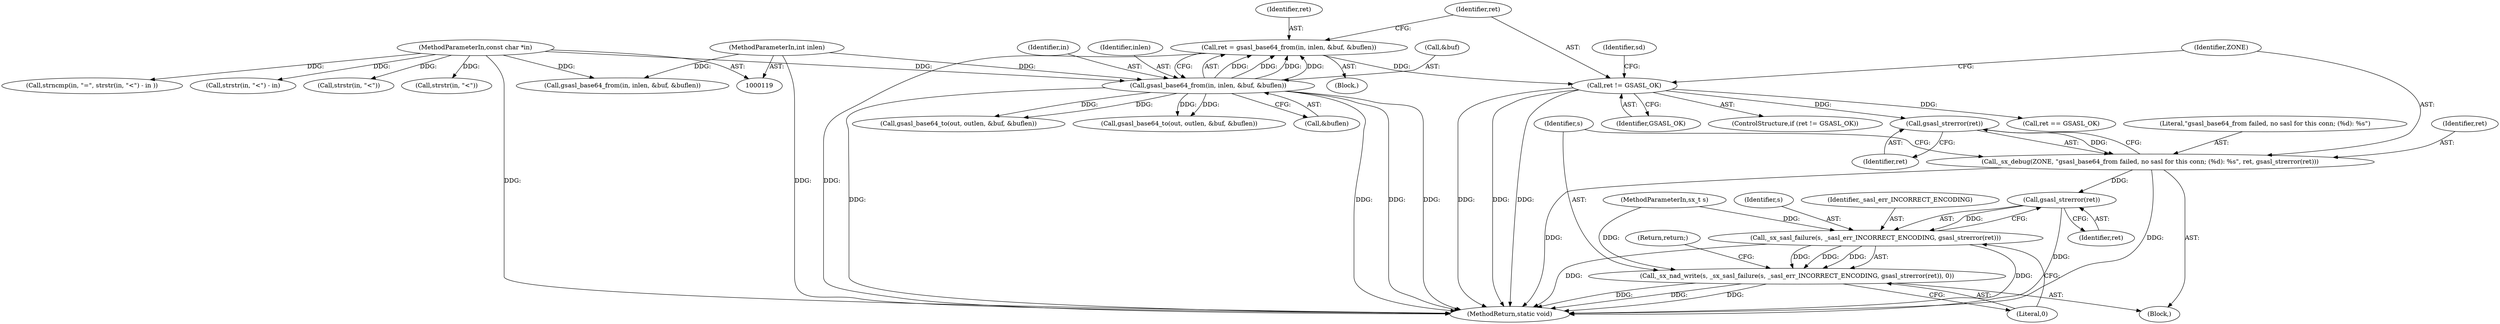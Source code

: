digraph "0_jabberd2_8416ae54ecefa670534f27a31db71d048b9c7f16_0@API" {
"1000536" [label="(Call,gsasl_strerror(ret))"];
"1000528" [label="(Call,ret != GSASL_OK)"];
"1000518" [label="(Call,ret = gsasl_base64_from(in, inlen, &buf, &buflen))"];
"1000520" [label="(Call,gsasl_base64_from(in, inlen, &buf, &buflen))"];
"1000124" [label="(MethodParameterIn,const char *in)"];
"1000125" [label="(MethodParameterIn,int inlen)"];
"1000532" [label="(Call,_sx_debug(ZONE, \"gsasl_base64_from failed, no sasl for this conn; (%d): %s\", ret, gsasl_strerror(ret)))"];
"1000543" [label="(Call,gsasl_strerror(ret))"];
"1000540" [label="(Call,_sx_sasl_failure(s, _sasl_err_INCORRECT_ENCODING, gsasl_strerror(ret)))"];
"1000538" [label="(Call,_sx_nad_write(s, _sx_sasl_failure(s, _sasl_err_INCORRECT_ENCODING, gsasl_strerror(ret)), 0))"];
"1000520" [label="(Call,gsasl_base64_from(in, inlen, &buf, &buflen))"];
"1000124" [label="(MethodParameterIn,const char *in)"];
"1000529" [label="(Identifier,ret)"];
"1000532" [label="(Call,_sx_debug(ZONE, \"gsasl_base64_from failed, no sasl for this conn; (%d): %s\", ret, gsasl_strerror(ret)))"];
"1000452" [label="(Call,strstr(in, \"<\"))"];
"1000541" [label="(Identifier,s)"];
"1000443" [label="(Call,strstr(in, \"<\"))"];
"1000523" [label="(Call,&buf)"];
"1000535" [label="(Identifier,ret)"];
"1000592" [label="(Call,ret == GSASL_OK)"];
"1000517" [label="(Block,)"];
"1000544" [label="(Identifier,ret)"];
"1000542" [label="(Identifier,_sasl_err_INCORRECT_ENCODING)"];
"1000536" [label="(Call,gsasl_strerror(ret))"];
"1000525" [label="(Call,&buflen)"];
"1000125" [label="(MethodParameterIn,int inlen)"];
"1000534" [label="(Literal,\"gsasl_base64_from failed, no sasl for this conn; (%d): %s\")"];
"1000521" [label="(Identifier,in)"];
"1000120" [label="(MethodParameterIn,sx_t s)"];
"1000537" [label="(Identifier,ret)"];
"1000531" [label="(Block,)"];
"1000601" [label="(Call,gsasl_base64_to(out, outlen, &buf, &buflen))"];
"1000792" [label="(MethodReturn,static void)"];
"1000546" [label="(Return,return;)"];
"1000528" [label="(Call,ret != GSASL_OK)"];
"1000473" [label="(Call,gsasl_base64_from(in, inlen, &buf, &buflen))"];
"1000522" [label="(Identifier,inlen)"];
"1000519" [label="(Identifier,ret)"];
"1000518" [label="(Call,ret = gsasl_base64_from(in, inlen, &buf, &buflen))"];
"1000530" [label="(Identifier,GSASL_OK)"];
"1000539" [label="(Identifier,s)"];
"1000538" [label="(Call,_sx_nad_write(s, _sx_sasl_failure(s, _sasl_err_INCORRECT_ENCODING, gsasl_strerror(ret)), 0))"];
"1000545" [label="(Literal,0)"];
"1000691" [label="(Call,gsasl_base64_to(out, outlen, &buf, &buflen))"];
"1000543" [label="(Call,gsasl_strerror(ret))"];
"1000448" [label="(Call,strncmp(in, \"=\", strstr(in, \"<\") - in ))"];
"1000549" [label="(Identifier,sd)"];
"1000451" [label="(Call,strstr(in, \"<\") - in)"];
"1000540" [label="(Call,_sx_sasl_failure(s, _sasl_err_INCORRECT_ENCODING, gsasl_strerror(ret)))"];
"1000527" [label="(ControlStructure,if (ret != GSASL_OK))"];
"1000533" [label="(Identifier,ZONE)"];
"1000536" -> "1000532"  [label="AST: "];
"1000536" -> "1000537"  [label="CFG: "];
"1000537" -> "1000536"  [label="AST: "];
"1000532" -> "1000536"  [label="CFG: "];
"1000536" -> "1000532"  [label="DDG: "];
"1000528" -> "1000536"  [label="DDG: "];
"1000528" -> "1000527"  [label="AST: "];
"1000528" -> "1000530"  [label="CFG: "];
"1000529" -> "1000528"  [label="AST: "];
"1000530" -> "1000528"  [label="AST: "];
"1000533" -> "1000528"  [label="CFG: "];
"1000549" -> "1000528"  [label="CFG: "];
"1000528" -> "1000792"  [label="DDG: "];
"1000528" -> "1000792"  [label="DDG: "];
"1000528" -> "1000792"  [label="DDG: "];
"1000518" -> "1000528"  [label="DDG: "];
"1000528" -> "1000592"  [label="DDG: "];
"1000518" -> "1000517"  [label="AST: "];
"1000518" -> "1000520"  [label="CFG: "];
"1000519" -> "1000518"  [label="AST: "];
"1000520" -> "1000518"  [label="AST: "];
"1000529" -> "1000518"  [label="CFG: "];
"1000518" -> "1000792"  [label="DDG: "];
"1000520" -> "1000518"  [label="DDG: "];
"1000520" -> "1000518"  [label="DDG: "];
"1000520" -> "1000518"  [label="DDG: "];
"1000520" -> "1000518"  [label="DDG: "];
"1000520" -> "1000525"  [label="CFG: "];
"1000521" -> "1000520"  [label="AST: "];
"1000522" -> "1000520"  [label="AST: "];
"1000523" -> "1000520"  [label="AST: "];
"1000525" -> "1000520"  [label="AST: "];
"1000520" -> "1000792"  [label="DDG: "];
"1000520" -> "1000792"  [label="DDG: "];
"1000520" -> "1000792"  [label="DDG: "];
"1000520" -> "1000792"  [label="DDG: "];
"1000124" -> "1000520"  [label="DDG: "];
"1000125" -> "1000520"  [label="DDG: "];
"1000520" -> "1000601"  [label="DDG: "];
"1000520" -> "1000601"  [label="DDG: "];
"1000520" -> "1000691"  [label="DDG: "];
"1000520" -> "1000691"  [label="DDG: "];
"1000124" -> "1000119"  [label="AST: "];
"1000124" -> "1000792"  [label="DDG: "];
"1000124" -> "1000443"  [label="DDG: "];
"1000124" -> "1000448"  [label="DDG: "];
"1000124" -> "1000452"  [label="DDG: "];
"1000124" -> "1000451"  [label="DDG: "];
"1000124" -> "1000473"  [label="DDG: "];
"1000125" -> "1000119"  [label="AST: "];
"1000125" -> "1000792"  [label="DDG: "];
"1000125" -> "1000473"  [label="DDG: "];
"1000532" -> "1000531"  [label="AST: "];
"1000533" -> "1000532"  [label="AST: "];
"1000534" -> "1000532"  [label="AST: "];
"1000535" -> "1000532"  [label="AST: "];
"1000539" -> "1000532"  [label="CFG: "];
"1000532" -> "1000792"  [label="DDG: "];
"1000532" -> "1000792"  [label="DDG: "];
"1000532" -> "1000543"  [label="DDG: "];
"1000543" -> "1000540"  [label="AST: "];
"1000543" -> "1000544"  [label="CFG: "];
"1000544" -> "1000543"  [label="AST: "];
"1000540" -> "1000543"  [label="CFG: "];
"1000543" -> "1000792"  [label="DDG: "];
"1000543" -> "1000540"  [label="DDG: "];
"1000540" -> "1000538"  [label="AST: "];
"1000541" -> "1000540"  [label="AST: "];
"1000542" -> "1000540"  [label="AST: "];
"1000545" -> "1000540"  [label="CFG: "];
"1000540" -> "1000792"  [label="DDG: "];
"1000540" -> "1000792"  [label="DDG: "];
"1000540" -> "1000538"  [label="DDG: "];
"1000540" -> "1000538"  [label="DDG: "];
"1000540" -> "1000538"  [label="DDG: "];
"1000120" -> "1000540"  [label="DDG: "];
"1000538" -> "1000531"  [label="AST: "];
"1000538" -> "1000545"  [label="CFG: "];
"1000539" -> "1000538"  [label="AST: "];
"1000545" -> "1000538"  [label="AST: "];
"1000546" -> "1000538"  [label="CFG: "];
"1000538" -> "1000792"  [label="DDG: "];
"1000538" -> "1000792"  [label="DDG: "];
"1000538" -> "1000792"  [label="DDG: "];
"1000120" -> "1000538"  [label="DDG: "];
}
